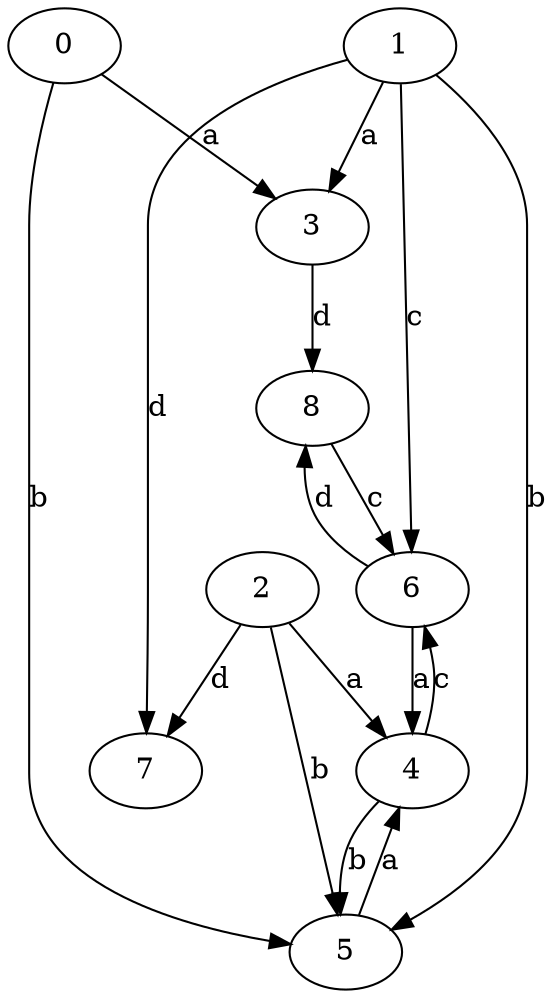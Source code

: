 strict digraph  {
0;
1;
3;
2;
4;
5;
6;
7;
8;
0 -> 3  [label=a];
0 -> 5  [label=b];
1 -> 3  [label=a];
1 -> 5  [label=b];
1 -> 6  [label=c];
1 -> 7  [label=d];
3 -> 8  [label=d];
2 -> 4  [label=a];
2 -> 5  [label=b];
2 -> 7  [label=d];
4 -> 5  [label=b];
4 -> 6  [label=c];
5 -> 4  [label=a];
6 -> 4  [label=a];
6 -> 8  [label=d];
8 -> 6  [label=c];
}
